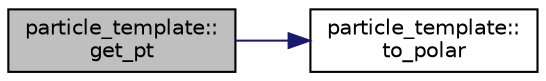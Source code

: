 digraph "particle_template::get_pt"
{
 // INTERACTIVE_SVG=YES
 // LATEX_PDF_SIZE
  edge [fontname="Helvetica",fontsize="10",labelfontname="Helvetica",labelfontsize="10"];
  node [fontname="Helvetica",fontsize="10",shape=record];
  rankdir="LR";
  Node1 [label="particle_template::\lget_pt",height=0.2,width=0.4,color="black", fillcolor="grey75", style="filled", fontcolor="black",tooltip=" "];
  Node1 -> Node2 [color="midnightblue",fontsize="10",style="solid",fontname="Helvetica"];
  Node2 [label="particle_template::\lto_polar",height=0.2,width=0.4,color="black", fillcolor="white", style="filled",URL="$classparticle__template.html#a79ef4e926f54b39c0648b9e7aedd57db",tooltip=" "];
}
